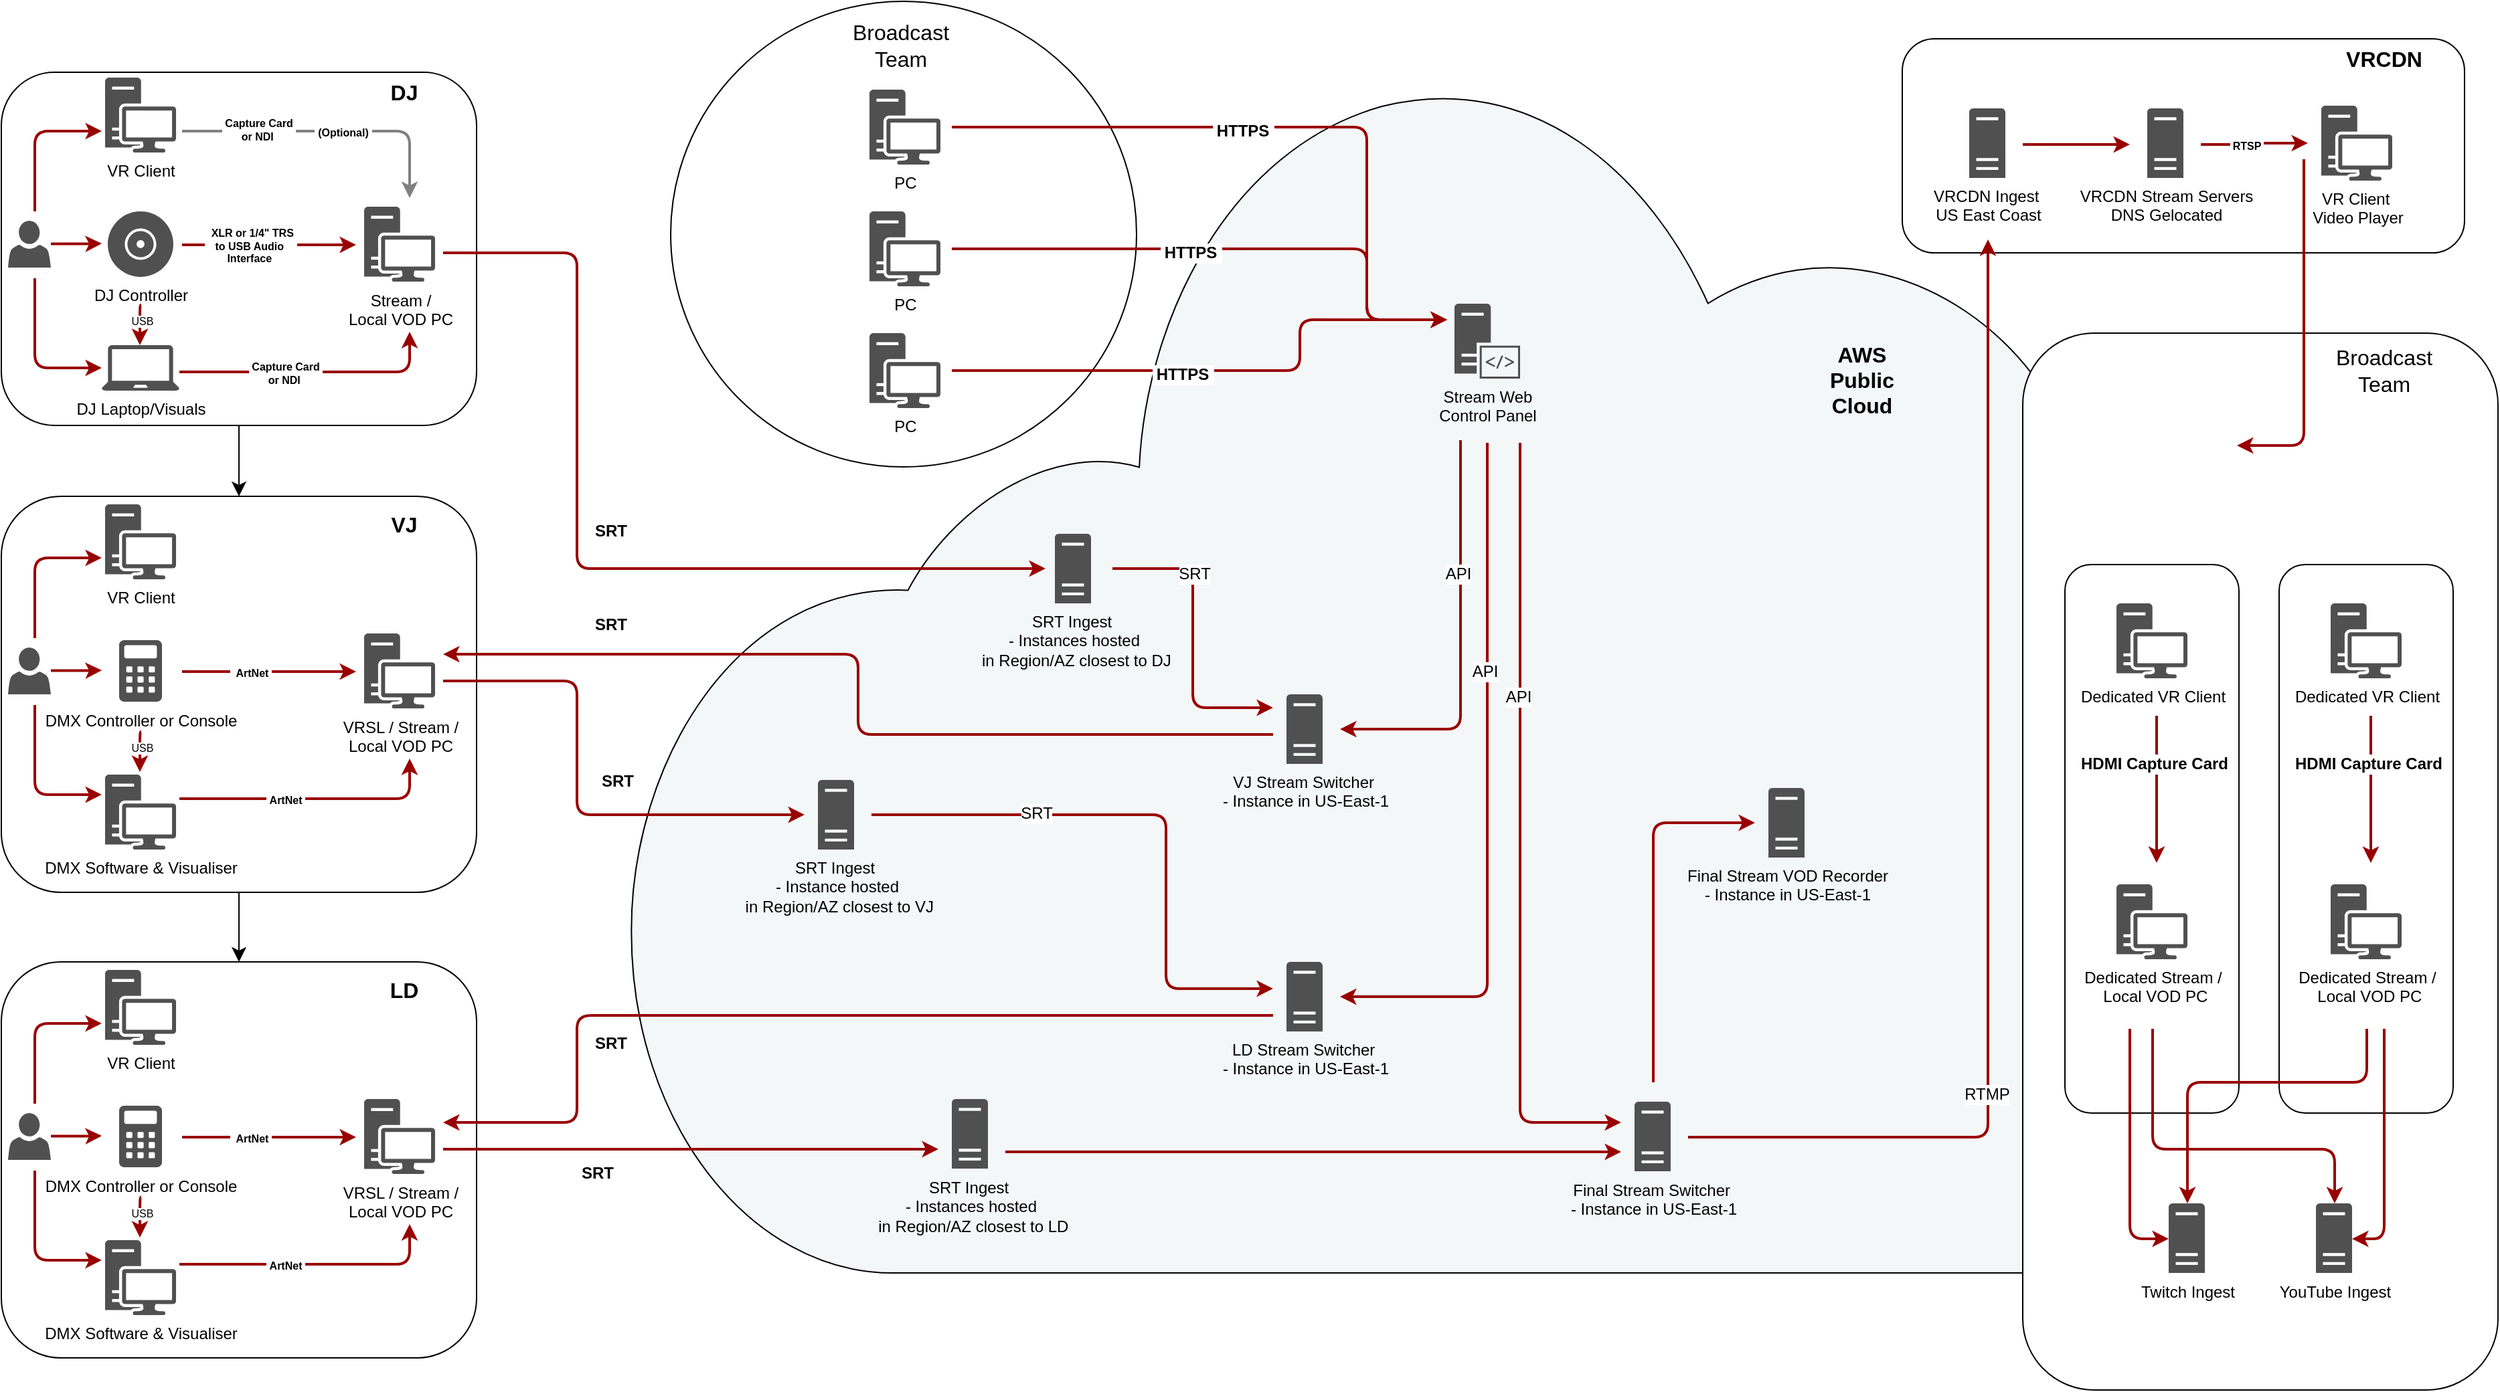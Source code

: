 <mxfile version="24.7.6">
  <diagram name="Page-1" id="c7558073-3199-34d8-9f00-42111426c3f3">
    <mxGraphModel dx="2074" dy="1204" grid="1" gridSize="10" guides="1" tooltips="1" connect="1" arrows="1" fold="1" page="1" pageScale="1" pageWidth="1920" pageHeight="1080" background="none" math="0" shadow="0">
      <root>
        <mxCell id="0" />
        <mxCell id="1" parent="0" />
        <mxCell id="5zzfdvalp0ISnl_wuwMz-211" value="" style="sketch=0;pointerEvents=1;shadow=0;dashed=0;html=1;strokeColor=default;fillColor=#F4F7F7;labelPosition=center;verticalLabelPosition=bottom;outlineConnect=0;verticalAlign=top;align=center;shape=mxgraph.office.clouds.private_cloud;fillStyle=solid;" vertex="1" parent="1">
          <mxGeometry x="510" y="72.5" width="1220" height="900" as="geometry" />
        </mxCell>
        <mxCell id="5zzfdvalp0ISnl_wuwMz-261" value="" style="rounded=1;whiteSpace=wrap;html=1;" vertex="1" parent="1">
          <mxGeometry x="1550" y="270" width="355" height="790" as="geometry" />
        </mxCell>
        <mxCell id="5zzfdvalp0ISnl_wuwMz-281" value="" style="rounded=1;whiteSpace=wrap;html=1;" vertex="1" parent="1">
          <mxGeometry x="1741.5" y="443" width="130" height="410" as="geometry" />
        </mxCell>
        <mxCell id="5zzfdvalp0ISnl_wuwMz-280" value="" style="rounded=1;whiteSpace=wrap;html=1;" vertex="1" parent="1">
          <mxGeometry x="1581.5" y="443" width="130" height="410" as="geometry" />
        </mxCell>
        <mxCell id="5zzfdvalp0ISnl_wuwMz-253" value="" style="rounded=1;whiteSpace=wrap;html=1;" vertex="1" parent="1">
          <mxGeometry x="1460" y="50" width="420" height="160" as="geometry" />
        </mxCell>
        <mxCell id="5zzfdvalp0ISnl_wuwMz-143" value="" style="ellipse;whiteSpace=wrap;html=1;aspect=fixed;" vertex="1" parent="1">
          <mxGeometry x="540" y="22" width="348" height="348" as="geometry" />
        </mxCell>
        <mxCell id="5zzfdvalp0ISnl_wuwMz-251" value="" style="edgeStyle=none;curved=1;rounded=0;orthogonalLoop=1;jettySize=auto;html=1;fontSize=12;startSize=8;endSize=8;" edge="1" parent="1" source="5zzfdvalp0ISnl_wuwMz-177" target="5zzfdvalp0ISnl_wuwMz-195">
          <mxGeometry relative="1" as="geometry" />
        </mxCell>
        <mxCell id="5zzfdvalp0ISnl_wuwMz-177" value="" style="rounded=1;whiteSpace=wrap;html=1;" vertex="1" parent="1">
          <mxGeometry x="40" y="392" width="355" height="296" as="geometry" />
        </mxCell>
        <mxCell id="5zzfdvalp0ISnl_wuwMz-250" value="" style="edgeStyle=none;curved=1;rounded=0;orthogonalLoop=1;jettySize=auto;html=1;fontSize=12;startSize=8;endSize=8;" edge="1" parent="1" source="5zzfdvalp0ISnl_wuwMz-176" target="5zzfdvalp0ISnl_wuwMz-177">
          <mxGeometry relative="1" as="geometry" />
        </mxCell>
        <mxCell id="5zzfdvalp0ISnl_wuwMz-176" value="" style="rounded=1;whiteSpace=wrap;html=1;" vertex="1" parent="1">
          <mxGeometry x="40" y="75" width="355" height="264" as="geometry" />
        </mxCell>
        <mxCell id="65" value="" style="edgeStyle=elbowEdgeStyle;elbow=horizontal;strokeColor=#808080;strokeWidth=2" parent="1" edge="1">
          <mxGeometry width="100" height="100" relative="1" as="geometry">
            <mxPoint x="175" y="119" as="sourcePoint" />
            <mxPoint x="345" y="169" as="targetPoint" />
            <Array as="points">
              <mxPoint x="345" y="119" />
            </Array>
          </mxGeometry>
        </mxCell>
        <mxCell id="5zzfdvalp0ISnl_wuwMz-123" value="&lt;div&gt;&lt;b&gt;&amp;nbsp;Capture Card&amp;nbsp;&lt;/b&gt;&lt;/div&gt;&lt;div&gt;&lt;b&gt;or NDI&amp;nbsp; &lt;/b&gt;&lt;/div&gt;" style="edgeLabel;html=1;align=center;verticalAlign=middle;resizable=0;points=[];fontSize=8;" vertex="1" connectable="0" parent="65">
          <mxGeometry x="-0.487" y="1" relative="1" as="geometry">
            <mxPoint as="offset" />
          </mxGeometry>
        </mxCell>
        <mxCell id="5zzfdvalp0ISnl_wuwMz-138" value="&amp;nbsp;(Optional)&amp;nbsp; " style="edgeLabel;html=1;align=center;verticalAlign=middle;resizable=0;points=[];fontSize=8;fontStyle=1" vertex="1" connectable="0" parent="65">
          <mxGeometry x="0.09" y="-1" relative="1" as="geometry">
            <mxPoint as="offset" />
          </mxGeometry>
        </mxCell>
        <mxCell id="5zzfdvalp0ISnl_wuwMz-101" value="VR Client" style="sketch=0;pointerEvents=1;shadow=0;dashed=0;html=1;strokeColor=none;fillColor=#505050;labelPosition=center;verticalLabelPosition=bottom;verticalAlign=top;outlineConnect=0;align=center;shape=mxgraph.office.devices.workstation;" vertex="1" parent="1">
          <mxGeometry x="117.5" y="79" width="53" height="56" as="geometry" />
        </mxCell>
        <mxCell id="5zzfdvalp0ISnl_wuwMz-102" value="" style="sketch=0;pointerEvents=1;shadow=0;dashed=0;html=1;strokeColor=none;fillColor=#505050;labelPosition=center;verticalLabelPosition=bottom;verticalAlign=top;outlineConnect=0;align=center;shape=mxgraph.office.users.user;" vertex="1" parent="1">
          <mxGeometry x="45" y="186" width="32" height="35" as="geometry" />
        </mxCell>
        <mxCell id="5zzfdvalp0ISnl_wuwMz-110" value="&lt;div&gt;DJ Laptop/Visuals&lt;/div&gt;" style="sketch=0;pointerEvents=1;shadow=0;dashed=0;html=1;strokeColor=none;fillColor=#505050;labelPosition=center;verticalLabelPosition=bottom;verticalAlign=top;outlineConnect=0;align=center;shape=mxgraph.office.devices.laptop;" vertex="1" parent="1">
          <mxGeometry x="115" y="279" width="58" height="34" as="geometry" />
        </mxCell>
        <mxCell id="5zzfdvalp0ISnl_wuwMz-121" value="" style="edgeStyle=elbowEdgeStyle;elbow=horizontal;strokeColor=#990000;strokeWidth=2" edge="1" parent="1">
          <mxGeometry width="100" height="100" relative="1" as="geometry">
            <mxPoint x="173" y="299" as="sourcePoint" />
            <mxPoint x="345" y="269" as="targetPoint" />
            <Array as="points">
              <mxPoint x="345" y="289" />
            </Array>
          </mxGeometry>
        </mxCell>
        <mxCell id="5zzfdvalp0ISnl_wuwMz-122" value="&lt;div&gt;&lt;b&gt;&amp;nbsp;Capture Card&amp;nbsp;&lt;/b&gt;&lt;/div&gt;&lt;div&gt;&lt;b&gt;or NDI&amp;nbsp; &lt;/b&gt;&lt;/div&gt;" style="edgeLabel;html=1;align=center;verticalAlign=middle;resizable=0;points=[];fontSize=8;" vertex="1" connectable="0" parent="5zzfdvalp0ISnl_wuwMz-121">
          <mxGeometry x="-0.218" y="-1" relative="1" as="geometry">
            <mxPoint as="offset" />
          </mxGeometry>
        </mxCell>
        <mxCell id="5zzfdvalp0ISnl_wuwMz-124" value="" style="edgeStyle=elbowEdgeStyle;elbow=horizontal;strokeColor=#990000;strokeWidth=2" edge="1" parent="1">
          <mxGeometry width="100" height="100" relative="1" as="geometry">
            <mxPoint x="175" y="204" as="sourcePoint" />
            <mxPoint x="305" y="204" as="targetPoint" />
            <Array as="points">
              <mxPoint x="255" y="309" />
            </Array>
          </mxGeometry>
        </mxCell>
        <mxCell id="5zzfdvalp0ISnl_wuwMz-125" value="&lt;div&gt;&lt;b&gt;&amp;nbsp; XLR or 1/4&quot; TRS&amp;nbsp;&lt;/b&gt;&lt;/div&gt;&lt;div&gt;&lt;b&gt;to USB Audio&amp;nbsp;&lt;/b&gt;&lt;/div&gt;&lt;div&gt;&lt;b&gt;Interface&amp;nbsp; &lt;br&gt;&lt;/b&gt;&lt;/div&gt;" style="edgeLabel;html=1;align=center;verticalAlign=middle;resizable=0;points=[];fontSize=8;" vertex="1" connectable="0" parent="5zzfdvalp0ISnl_wuwMz-124">
          <mxGeometry x="-0.218" y="-1" relative="1" as="geometry">
            <mxPoint as="offset" />
          </mxGeometry>
        </mxCell>
        <mxCell id="5zzfdvalp0ISnl_wuwMz-126" value="" style="edgeStyle=elbowEdgeStyle;elbow=horizontal;strokeColor=#990000;strokeWidth=2" edge="1" parent="1">
          <mxGeometry width="100" height="100" relative="1" as="geometry">
            <mxPoint x="65" y="179" as="sourcePoint" />
            <mxPoint x="115" y="119" as="targetPoint" />
            <Array as="points">
              <mxPoint x="65" y="119" />
            </Array>
          </mxGeometry>
        </mxCell>
        <mxCell id="5zzfdvalp0ISnl_wuwMz-128" value="" style="edgeStyle=elbowEdgeStyle;elbow=horizontal;strokeColor=#990000;strokeWidth=2" edge="1" parent="1" target="5zzfdvalp0ISnl_wuwMz-110">
          <mxGeometry width="100" height="100" relative="1" as="geometry">
            <mxPoint x="65" y="229" as="sourcePoint" />
            <mxPoint x="130" y="291.5" as="targetPoint" />
            <Array as="points">
              <mxPoint x="65" y="296" />
            </Array>
          </mxGeometry>
        </mxCell>
        <mxCell id="5zzfdvalp0ISnl_wuwMz-129" value="" style="edgeStyle=elbowEdgeStyle;elbow=horizontal;strokeColor=#990000;strokeWidth=2" edge="1" parent="1">
          <mxGeometry width="100" height="100" relative="1" as="geometry">
            <mxPoint x="77" y="203.26" as="sourcePoint" />
            <mxPoint x="115" y="203" as="targetPoint" />
            <Array as="points">
              <mxPoint x="105" y="203.26" />
            </Array>
          </mxGeometry>
        </mxCell>
        <mxCell id="5zzfdvalp0ISnl_wuwMz-97" value="Stream / &lt;br&gt;Local VOD PC" style="sketch=0;pointerEvents=1;shadow=0;dashed=0;html=1;strokeColor=none;fillColor=#505050;labelPosition=center;verticalLabelPosition=bottom;verticalAlign=top;outlineConnect=0;align=center;shape=mxgraph.office.devices.workstation;" vertex="1" parent="1">
          <mxGeometry x="311" y="175.5" width="53" height="56" as="geometry" />
        </mxCell>
        <mxCell id="5zzfdvalp0ISnl_wuwMz-96" value="&lt;div&gt;DJ Controller&lt;/div&gt;" style="sketch=0;pointerEvents=1;shadow=0;dashed=0;html=1;strokeColor=none;fillColor=#505050;labelPosition=center;verticalLabelPosition=bottom;verticalAlign=top;outlineConnect=0;align=center;shape=mxgraph.office.devices.cd_dvd;" vertex="1" parent="1">
          <mxGeometry x="119.5" y="179" width="49" height="49" as="geometry" />
        </mxCell>
        <mxCell id="5zzfdvalp0ISnl_wuwMz-130" value="" style="edgeStyle=elbowEdgeStyle;elbow=horizontal;strokeColor=#990000;strokeWidth=2" edge="1" parent="1">
          <mxGeometry width="100" height="100" relative="1" as="geometry">
            <mxPoint x="370" y="210" as="sourcePoint" />
            <mxPoint x="820" y="446" as="targetPoint" />
            <Array as="points">
              <mxPoint x="470" y="310" />
            </Array>
          </mxGeometry>
        </mxCell>
        <mxCell id="5zzfdvalp0ISnl_wuwMz-137" value="&amp;nbsp;SRT&amp;nbsp; " style="edgeLabel;html=1;align=center;verticalAlign=middle;resizable=0;points=[];fontSize=12;fontStyle=1" vertex="1" connectable="0" parent="5zzfdvalp0ISnl_wuwMz-130">
          <mxGeometry x="-0.078" y="1" relative="1" as="geometry">
            <mxPoint x="29" y="179" as="offset" />
          </mxGeometry>
        </mxCell>
        <mxCell id="5zzfdvalp0ISnl_wuwMz-135" value="" style="edgeStyle=elbowEdgeStyle;elbow=horizontal;strokeColor=#990000;strokeWidth=2" edge="1" parent="1" target="5zzfdvalp0ISnl_wuwMz-110">
          <mxGeometry width="100" height="100" relative="1" as="geometry">
            <mxPoint x="144.5" y="249" as="sourcePoint" />
            <mxPoint x="144" y="269" as="targetPoint" />
            <Array as="points">
              <mxPoint x="143.5" y="249" />
            </Array>
          </mxGeometry>
        </mxCell>
        <mxCell id="5zzfdvalp0ISnl_wuwMz-136" value="USB" style="edgeLabel;html=1;align=center;verticalAlign=middle;resizable=0;points=[];fontSize=8;" vertex="1" connectable="0" parent="5zzfdvalp0ISnl_wuwMz-135">
          <mxGeometry x="-0.146" y="1" relative="1" as="geometry">
            <mxPoint as="offset" />
          </mxGeometry>
        </mxCell>
        <mxCell id="5zzfdvalp0ISnl_wuwMz-99" value="&lt;div&gt;Stream Web&lt;/div&gt;&lt;div&gt;Control Panel&lt;br&gt;&lt;/div&gt;" style="sketch=0;pointerEvents=1;shadow=0;dashed=0;html=1;strokeColor=none;fillColor=#505050;labelPosition=center;verticalLabelPosition=bottom;verticalAlign=top;outlineConnect=0;align=center;shape=mxgraph.office.servers.server_side_code;" vertex="1" parent="1">
          <mxGeometry x="1125.5" y="248" width="49" height="56" as="geometry" />
        </mxCell>
        <mxCell id="5zzfdvalp0ISnl_wuwMz-100" value="&lt;div&gt;SRT Ingest&amp;nbsp;&lt;/div&gt;&lt;div&gt;- Instances hosted&lt;/div&gt;&lt;div&gt;&amp;nbsp;in Region/AZ closest to DJ&lt;/div&gt;" style="sketch=0;pointerEvents=1;shadow=0;dashed=0;html=1;strokeColor=none;fillColor=#505050;labelPosition=center;verticalLabelPosition=bottom;verticalAlign=top;outlineConnect=0;align=center;shape=mxgraph.office.servers.server_generic;" vertex="1" parent="1">
          <mxGeometry x="827" y="420" width="27" height="52" as="geometry" />
        </mxCell>
        <mxCell id="5zzfdvalp0ISnl_wuwMz-146" value="&lt;div&gt;VJ Stream Switcher&amp;nbsp;&lt;/div&gt;&lt;div&gt;- Instance in US-East-1&lt;/div&gt;" style="sketch=0;pointerEvents=1;shadow=0;dashed=0;html=1;strokeColor=none;fillColor=#505050;labelPosition=center;verticalLabelPosition=bottom;verticalAlign=top;outlineConnect=0;align=center;shape=mxgraph.office.servers.server_generic;" vertex="1" parent="1">
          <mxGeometry x="1000" y="540" width="27" height="52" as="geometry" />
        </mxCell>
        <mxCell id="5zzfdvalp0ISnl_wuwMz-147" value="" style="edgeStyle=elbowEdgeStyle;elbow=horizontal;strokeColor=#990000;strokeWidth=2" edge="1" parent="1">
          <mxGeometry width="100" height="100" relative="1" as="geometry">
            <mxPoint x="870" y="446" as="sourcePoint" />
            <mxPoint x="990" y="550" as="targetPoint" />
            <Array as="points">
              <mxPoint x="930" y="560" />
            </Array>
          </mxGeometry>
        </mxCell>
        <mxCell id="5zzfdvalp0ISnl_wuwMz-194" value="SRT" style="edgeLabel;html=1;align=center;verticalAlign=middle;resizable=0;points=[];fontSize=12;" vertex="1" connectable="0" parent="5zzfdvalp0ISnl_wuwMz-147">
          <mxGeometry x="-0.428" y="1" relative="1" as="geometry">
            <mxPoint as="offset" />
          </mxGeometry>
        </mxCell>
        <mxCell id="5zzfdvalp0ISnl_wuwMz-149" value="" style="edgeStyle=elbowEdgeStyle;elbow=horizontal;strokeColor=#990000;strokeWidth=2" edge="1" parent="1">
          <mxGeometry width="100" height="100" relative="1" as="geometry">
            <mxPoint x="1130" y="350" as="sourcePoint" />
            <mxPoint x="1040" y="566" as="targetPoint" />
            <Array as="points">
              <mxPoint x="1130" y="420" />
            </Array>
          </mxGeometry>
        </mxCell>
        <mxCell id="5zzfdvalp0ISnl_wuwMz-152" value="API" style="edgeLabel;html=1;align=center;verticalAlign=middle;resizable=0;points=[];fontSize=12;" vertex="1" connectable="0" parent="5zzfdvalp0ISnl_wuwMz-149">
          <mxGeometry x="-0.35" y="-2" relative="1" as="geometry">
            <mxPoint as="offset" />
          </mxGeometry>
        </mxCell>
        <mxCell id="5zzfdvalp0ISnl_wuwMz-157" value="VR Client" style="sketch=0;pointerEvents=1;shadow=0;dashed=0;html=1;strokeColor=none;fillColor=#505050;labelPosition=center;verticalLabelPosition=bottom;verticalAlign=top;outlineConnect=0;align=center;shape=mxgraph.office.devices.workstation;" vertex="1" parent="1">
          <mxGeometry x="117.5" y="398" width="53" height="56" as="geometry" />
        </mxCell>
        <mxCell id="5zzfdvalp0ISnl_wuwMz-158" value="" style="sketch=0;pointerEvents=1;shadow=0;dashed=0;html=1;strokeColor=none;fillColor=#505050;labelPosition=center;verticalLabelPosition=bottom;verticalAlign=top;outlineConnect=0;align=center;shape=mxgraph.office.users.user;" vertex="1" parent="1">
          <mxGeometry x="45" y="505" width="32" height="35" as="geometry" />
        </mxCell>
        <mxCell id="5zzfdvalp0ISnl_wuwMz-160" value="" style="edgeStyle=elbowEdgeStyle;elbow=horizontal;strokeColor=#990000;strokeWidth=2" edge="1" parent="1">
          <mxGeometry width="100" height="100" relative="1" as="geometry">
            <mxPoint x="173" y="618" as="sourcePoint" />
            <mxPoint x="345" y="588" as="targetPoint" />
            <Array as="points">
              <mxPoint x="345" y="608" />
            </Array>
          </mxGeometry>
        </mxCell>
        <mxCell id="5zzfdvalp0ISnl_wuwMz-161" value="&lt;div&gt;&lt;b&gt;&amp;nbsp;ArtNet&amp;nbsp; &lt;/b&gt;&lt;/div&gt;" style="edgeLabel;html=1;align=center;verticalAlign=middle;resizable=0;points=[];fontSize=8;" vertex="1" connectable="0" parent="5zzfdvalp0ISnl_wuwMz-160">
          <mxGeometry x="-0.218" y="-1" relative="1" as="geometry">
            <mxPoint as="offset" />
          </mxGeometry>
        </mxCell>
        <mxCell id="5zzfdvalp0ISnl_wuwMz-162" value="" style="edgeStyle=elbowEdgeStyle;elbow=horizontal;strokeColor=#990000;strokeWidth=2" edge="1" parent="1">
          <mxGeometry width="100" height="100" relative="1" as="geometry">
            <mxPoint x="175" y="523" as="sourcePoint" />
            <mxPoint x="305" y="523" as="targetPoint" />
            <Array as="points">
              <mxPoint x="255" y="628" />
            </Array>
          </mxGeometry>
        </mxCell>
        <mxCell id="5zzfdvalp0ISnl_wuwMz-163" value="&lt;div&gt;&lt;b&gt;&amp;nbsp; ArtNet&amp;nbsp; &lt;br&gt;&lt;/b&gt;&lt;/div&gt;" style="edgeLabel;html=1;align=center;verticalAlign=middle;resizable=0;points=[];fontSize=8;" vertex="1" connectable="0" parent="5zzfdvalp0ISnl_wuwMz-162">
          <mxGeometry x="-0.218" y="-1" relative="1" as="geometry">
            <mxPoint as="offset" />
          </mxGeometry>
        </mxCell>
        <mxCell id="5zzfdvalp0ISnl_wuwMz-164" value="" style="edgeStyle=elbowEdgeStyle;elbow=horizontal;strokeColor=#990000;strokeWidth=2" edge="1" parent="1">
          <mxGeometry width="100" height="100" relative="1" as="geometry">
            <mxPoint x="65" y="498" as="sourcePoint" />
            <mxPoint x="115" y="438" as="targetPoint" />
            <Array as="points">
              <mxPoint x="65" y="438" />
            </Array>
          </mxGeometry>
        </mxCell>
        <mxCell id="5zzfdvalp0ISnl_wuwMz-165" value="" style="edgeStyle=elbowEdgeStyle;elbow=horizontal;strokeColor=#990000;strokeWidth=2" edge="1" parent="1">
          <mxGeometry width="100" height="100" relative="1" as="geometry">
            <mxPoint x="65" y="548" as="sourcePoint" />
            <mxPoint x="115" y="615" as="targetPoint" />
            <Array as="points">
              <mxPoint x="65" y="615" />
            </Array>
          </mxGeometry>
        </mxCell>
        <mxCell id="5zzfdvalp0ISnl_wuwMz-166" value="" style="edgeStyle=elbowEdgeStyle;elbow=horizontal;strokeColor=#990000;strokeWidth=2" edge="1" parent="1">
          <mxGeometry width="100" height="100" relative="1" as="geometry">
            <mxPoint x="77" y="522.26" as="sourcePoint" />
            <mxPoint x="115" y="522" as="targetPoint" />
            <Array as="points">
              <mxPoint x="105" y="522.26" />
            </Array>
          </mxGeometry>
        </mxCell>
        <mxCell id="5zzfdvalp0ISnl_wuwMz-167" value="VRSL / Stream / &lt;br&gt;Local VOD PC" style="sketch=0;pointerEvents=1;shadow=0;dashed=0;html=1;strokeColor=none;fillColor=#505050;labelPosition=center;verticalLabelPosition=bottom;verticalAlign=top;outlineConnect=0;align=center;shape=mxgraph.office.devices.workstation;" vertex="1" parent="1">
          <mxGeometry x="311" y="494.5" width="53" height="56" as="geometry" />
        </mxCell>
        <mxCell id="5zzfdvalp0ISnl_wuwMz-170" value="" style="edgeStyle=elbowEdgeStyle;elbow=horizontal;strokeColor=#990000;strokeWidth=2" edge="1" parent="1">
          <mxGeometry width="100" height="100" relative="1" as="geometry">
            <mxPoint x="144.5" y="568" as="sourcePoint" />
            <mxPoint x="143.5" y="598" as="targetPoint" />
            <Array as="points">
              <mxPoint x="143.5" y="568" />
            </Array>
          </mxGeometry>
        </mxCell>
        <mxCell id="5zzfdvalp0ISnl_wuwMz-171" value="USB" style="edgeLabel;html=1;align=center;verticalAlign=middle;resizable=0;points=[];fontSize=8;" vertex="1" connectable="0" parent="5zzfdvalp0ISnl_wuwMz-170">
          <mxGeometry x="-0.146" y="1" relative="1" as="geometry">
            <mxPoint as="offset" />
          </mxGeometry>
        </mxCell>
        <mxCell id="5zzfdvalp0ISnl_wuwMz-172" value="DMX Controller or Console" style="sketch=0;pointerEvents=1;shadow=0;dashed=0;html=1;strokeColor=none;fillColor=#505050;labelPosition=center;verticalLabelPosition=bottom;verticalAlign=top;outlineConnect=0;align=center;shape=mxgraph.office.concepts.calculator;" vertex="1" parent="1">
          <mxGeometry x="128" y="499.5" width="32" height="46" as="geometry" />
        </mxCell>
        <mxCell id="5zzfdvalp0ISnl_wuwMz-173" value="DMX Software &amp;amp; Visualiser" style="sketch=0;pointerEvents=1;shadow=0;dashed=0;html=1;strokeColor=none;fillColor=#505050;labelPosition=center;verticalLabelPosition=bottom;verticalAlign=top;outlineConnect=0;align=center;shape=mxgraph.office.devices.workstation;" vertex="1" parent="1">
          <mxGeometry x="117.5" y="600" width="53" height="56" as="geometry" />
        </mxCell>
        <mxCell id="5zzfdvalp0ISnl_wuwMz-178" value="DJ" style="text;strokeColor=none;fillColor=none;html=1;align=center;verticalAlign=middle;whiteSpace=wrap;rounded=0;fontSize=16;fontStyle=1" vertex="1" parent="1">
          <mxGeometry x="311" y="75" width="60" height="30" as="geometry" />
        </mxCell>
        <mxCell id="5zzfdvalp0ISnl_wuwMz-179" value="VJ" style="text;strokeColor=none;fillColor=none;html=1;align=center;verticalAlign=middle;whiteSpace=wrap;rounded=0;fontSize=16;fontStyle=1" vertex="1" parent="1">
          <mxGeometry x="311" y="398" width="60" height="30" as="geometry" />
        </mxCell>
        <mxCell id="5zzfdvalp0ISnl_wuwMz-181" value="" style="edgeStyle=elbowEdgeStyle;elbow=horizontal;strokeColor=#990000;strokeWidth=2" edge="1" parent="1">
          <mxGeometry width="100" height="100" relative="1" as="geometry">
            <mxPoint x="990" y="570" as="sourcePoint" />
            <mxPoint x="370" y="510" as="targetPoint" />
            <Array as="points" />
          </mxGeometry>
        </mxCell>
        <mxCell id="5zzfdvalp0ISnl_wuwMz-184" value="" style="edgeStyle=elbowEdgeStyle;elbow=horizontal;strokeColor=#990000;strokeWidth=2" edge="1" parent="1">
          <mxGeometry width="100" height="100" relative="1" as="geometry">
            <mxPoint x="370" y="530" as="sourcePoint" />
            <mxPoint x="640" y="630" as="targetPoint" />
            <Array as="points">
              <mxPoint x="470" y="570" />
            </Array>
          </mxGeometry>
        </mxCell>
        <mxCell id="5zzfdvalp0ISnl_wuwMz-186" value="&lt;div&gt;VRCDN Ingest&amp;nbsp;&lt;/div&gt;&lt;div&gt;US East Coast&lt;/div&gt;" style="sketch=0;pointerEvents=1;shadow=0;dashed=0;html=1;strokeColor=none;fillColor=#505050;labelPosition=center;verticalLabelPosition=bottom;verticalAlign=top;outlineConnect=0;align=center;shape=mxgraph.office.servers.server_generic;" vertex="1" parent="1">
          <mxGeometry x="1510" y="102" width="27" height="52" as="geometry" />
        </mxCell>
        <mxCell id="5zzfdvalp0ISnl_wuwMz-188" value="&lt;div&gt;VRCDN Stream Servers&lt;/div&gt;&lt;div&gt;DNS Gelocated&lt;br&gt;&lt;/div&gt;" style="sketch=0;pointerEvents=1;shadow=0;dashed=0;html=1;strokeColor=none;fillColor=#505050;labelPosition=center;verticalLabelPosition=bottom;verticalAlign=top;outlineConnect=0;align=center;shape=mxgraph.office.servers.server_generic;" vertex="1" parent="1">
          <mxGeometry x="1643" y="102" width="27" height="52" as="geometry" />
        </mxCell>
        <mxCell id="5zzfdvalp0ISnl_wuwMz-189" value="&lt;div&gt;VR Client&amp;nbsp;&lt;/div&gt;&lt;div&gt;Video Player&lt;/div&gt;" style="sketch=0;pointerEvents=1;shadow=0;dashed=0;html=1;strokeColor=none;fillColor=#505050;labelPosition=center;verticalLabelPosition=bottom;verticalAlign=top;outlineConnect=0;align=center;shape=mxgraph.office.devices.workstation;" vertex="1" parent="1">
          <mxGeometry x="1773" y="100" width="53" height="56" as="geometry" />
        </mxCell>
        <mxCell id="5zzfdvalp0ISnl_wuwMz-190" value="" style="edgeStyle=elbowEdgeStyle;elbow=horizontal;strokeColor=#990000;strokeWidth=2" edge="1" parent="1">
          <mxGeometry width="100" height="100" relative="1" as="geometry">
            <mxPoint x="1550" y="129" as="sourcePoint" />
            <mxPoint x="1630" y="129" as="targetPoint" />
            <Array as="points">
              <mxPoint x="1593" y="129" />
            </Array>
          </mxGeometry>
        </mxCell>
        <mxCell id="5zzfdvalp0ISnl_wuwMz-191" value="" style="edgeStyle=elbowEdgeStyle;elbow=horizontal;strokeColor=#990000;strokeWidth=2" edge="1" parent="1">
          <mxGeometry width="100" height="100" relative="1" as="geometry">
            <mxPoint x="1683" y="129" as="sourcePoint" />
            <mxPoint x="1763" y="128" as="targetPoint" />
            <Array as="points">
              <mxPoint x="1723" y="129" />
            </Array>
          </mxGeometry>
        </mxCell>
        <mxCell id="5zzfdvalp0ISnl_wuwMz-192" value="&lt;b&gt;&amp;nbsp;RTSP&amp;nbsp; &lt;br&gt;&lt;/b&gt;" style="edgeLabel;html=1;align=center;verticalAlign=middle;resizable=0;points=[];fontSize=8;" vertex="1" connectable="0" parent="5zzfdvalp0ISnl_wuwMz-191">
          <mxGeometry x="-0.179" y="-1" relative="1" as="geometry">
            <mxPoint as="offset" />
          </mxGeometry>
        </mxCell>
        <mxCell id="5zzfdvalp0ISnl_wuwMz-195" value="" style="rounded=1;whiteSpace=wrap;html=1;" vertex="1" parent="1">
          <mxGeometry x="40" y="740" width="355" height="296" as="geometry" />
        </mxCell>
        <mxCell id="5zzfdvalp0ISnl_wuwMz-196" value="VR Client" style="sketch=0;pointerEvents=1;shadow=0;dashed=0;html=1;strokeColor=none;fillColor=#505050;labelPosition=center;verticalLabelPosition=bottom;verticalAlign=top;outlineConnect=0;align=center;shape=mxgraph.office.devices.workstation;" vertex="1" parent="1">
          <mxGeometry x="117.5" y="746" width="53" height="56" as="geometry" />
        </mxCell>
        <mxCell id="5zzfdvalp0ISnl_wuwMz-197" value="" style="sketch=0;pointerEvents=1;shadow=0;dashed=0;html=1;strokeColor=none;fillColor=#505050;labelPosition=center;verticalLabelPosition=bottom;verticalAlign=top;outlineConnect=0;align=center;shape=mxgraph.office.users.user;" vertex="1" parent="1">
          <mxGeometry x="45" y="853" width="32" height="35" as="geometry" />
        </mxCell>
        <mxCell id="5zzfdvalp0ISnl_wuwMz-198" value="" style="edgeStyle=elbowEdgeStyle;elbow=horizontal;strokeColor=#990000;strokeWidth=2" edge="1" parent="1">
          <mxGeometry width="100" height="100" relative="1" as="geometry">
            <mxPoint x="173" y="966" as="sourcePoint" />
            <mxPoint x="345" y="936" as="targetPoint" />
            <Array as="points">
              <mxPoint x="345" y="956" />
            </Array>
          </mxGeometry>
        </mxCell>
        <mxCell id="5zzfdvalp0ISnl_wuwMz-199" value="&lt;div&gt;&lt;b&gt;&amp;nbsp;ArtNet&amp;nbsp; &lt;/b&gt;&lt;/div&gt;" style="edgeLabel;html=1;align=center;verticalAlign=middle;resizable=0;points=[];fontSize=8;" vertex="1" connectable="0" parent="5zzfdvalp0ISnl_wuwMz-198">
          <mxGeometry x="-0.218" y="-1" relative="1" as="geometry">
            <mxPoint as="offset" />
          </mxGeometry>
        </mxCell>
        <mxCell id="5zzfdvalp0ISnl_wuwMz-200" value="" style="edgeStyle=elbowEdgeStyle;elbow=horizontal;strokeColor=#990000;strokeWidth=2" edge="1" parent="1">
          <mxGeometry width="100" height="100" relative="1" as="geometry">
            <mxPoint x="175" y="871" as="sourcePoint" />
            <mxPoint x="305" y="871" as="targetPoint" />
            <Array as="points">
              <mxPoint x="255" y="976" />
            </Array>
          </mxGeometry>
        </mxCell>
        <mxCell id="5zzfdvalp0ISnl_wuwMz-201" value="&lt;div&gt;&lt;b&gt;&amp;nbsp; ArtNet&amp;nbsp; &lt;br&gt;&lt;/b&gt;&lt;/div&gt;" style="edgeLabel;html=1;align=center;verticalAlign=middle;resizable=0;points=[];fontSize=8;" vertex="1" connectable="0" parent="5zzfdvalp0ISnl_wuwMz-200">
          <mxGeometry x="-0.218" y="-1" relative="1" as="geometry">
            <mxPoint as="offset" />
          </mxGeometry>
        </mxCell>
        <mxCell id="5zzfdvalp0ISnl_wuwMz-202" value="" style="edgeStyle=elbowEdgeStyle;elbow=horizontal;strokeColor=#990000;strokeWidth=2" edge="1" parent="1">
          <mxGeometry width="100" height="100" relative="1" as="geometry">
            <mxPoint x="65" y="846" as="sourcePoint" />
            <mxPoint x="115" y="786" as="targetPoint" />
            <Array as="points">
              <mxPoint x="65" y="786" />
            </Array>
          </mxGeometry>
        </mxCell>
        <mxCell id="5zzfdvalp0ISnl_wuwMz-203" value="" style="edgeStyle=elbowEdgeStyle;elbow=horizontal;strokeColor=#990000;strokeWidth=2" edge="1" parent="1">
          <mxGeometry width="100" height="100" relative="1" as="geometry">
            <mxPoint x="65" y="896" as="sourcePoint" />
            <mxPoint x="115" y="963" as="targetPoint" />
            <Array as="points">
              <mxPoint x="65" y="963" />
            </Array>
          </mxGeometry>
        </mxCell>
        <mxCell id="5zzfdvalp0ISnl_wuwMz-204" value="" style="edgeStyle=elbowEdgeStyle;elbow=horizontal;strokeColor=#990000;strokeWidth=2" edge="1" parent="1">
          <mxGeometry width="100" height="100" relative="1" as="geometry">
            <mxPoint x="77" y="870.26" as="sourcePoint" />
            <mxPoint x="115" y="870" as="targetPoint" />
            <Array as="points">
              <mxPoint x="105" y="870.26" />
            </Array>
          </mxGeometry>
        </mxCell>
        <mxCell id="5zzfdvalp0ISnl_wuwMz-205" value="VRSL / Stream / &lt;br&gt;Local VOD PC" style="sketch=0;pointerEvents=1;shadow=0;dashed=0;html=1;strokeColor=none;fillColor=#505050;labelPosition=center;verticalLabelPosition=bottom;verticalAlign=top;outlineConnect=0;align=center;shape=mxgraph.office.devices.workstation;" vertex="1" parent="1">
          <mxGeometry x="311" y="842.5" width="53" height="56" as="geometry" />
        </mxCell>
        <mxCell id="5zzfdvalp0ISnl_wuwMz-206" value="" style="edgeStyle=elbowEdgeStyle;elbow=horizontal;strokeColor=#990000;strokeWidth=2" edge="1" parent="1">
          <mxGeometry width="100" height="100" relative="1" as="geometry">
            <mxPoint x="144.5" y="916" as="sourcePoint" />
            <mxPoint x="143.5" y="946" as="targetPoint" />
            <Array as="points">
              <mxPoint x="143.5" y="916" />
            </Array>
          </mxGeometry>
        </mxCell>
        <mxCell id="5zzfdvalp0ISnl_wuwMz-207" value="USB" style="edgeLabel;html=1;align=center;verticalAlign=middle;resizable=0;points=[];fontSize=8;" vertex="1" connectable="0" parent="5zzfdvalp0ISnl_wuwMz-206">
          <mxGeometry x="-0.146" y="1" relative="1" as="geometry">
            <mxPoint as="offset" />
          </mxGeometry>
        </mxCell>
        <mxCell id="5zzfdvalp0ISnl_wuwMz-208" value="DMX Controller or Console" style="sketch=0;pointerEvents=1;shadow=0;dashed=0;html=1;strokeColor=none;fillColor=#505050;labelPosition=center;verticalLabelPosition=bottom;verticalAlign=top;outlineConnect=0;align=center;shape=mxgraph.office.concepts.calculator;" vertex="1" parent="1">
          <mxGeometry x="128" y="847.5" width="32" height="46" as="geometry" />
        </mxCell>
        <mxCell id="5zzfdvalp0ISnl_wuwMz-209" value="DMX Software &amp;amp; Visualiser" style="sketch=0;pointerEvents=1;shadow=0;dashed=0;html=1;strokeColor=none;fillColor=#505050;labelPosition=center;verticalLabelPosition=bottom;verticalAlign=top;outlineConnect=0;align=center;shape=mxgraph.office.devices.workstation;" vertex="1" parent="1">
          <mxGeometry x="117.5" y="948" width="53" height="56" as="geometry" />
        </mxCell>
        <mxCell id="5zzfdvalp0ISnl_wuwMz-210" value="LD" style="text;strokeColor=none;fillColor=none;html=1;align=center;verticalAlign=middle;whiteSpace=wrap;rounded=0;fontSize=16;fontStyle=1" vertex="1" parent="1">
          <mxGeometry x="311" y="746" width="60" height="30" as="geometry" />
        </mxCell>
        <mxCell id="5zzfdvalp0ISnl_wuwMz-212" value="&lt;div&gt;SRT Ingest&amp;nbsp;&lt;/div&gt;&lt;div&gt;- Instance hosted&lt;/div&gt;&lt;div&gt;&amp;nbsp;in Region/AZ closest to VJ&lt;/div&gt;" style="sketch=0;pointerEvents=1;shadow=0;dashed=0;html=1;strokeColor=none;fillColor=#505050;labelPosition=center;verticalLabelPosition=bottom;verticalAlign=top;outlineConnect=0;align=center;shape=mxgraph.office.servers.server_generic;" vertex="1" parent="1">
          <mxGeometry x="650" y="604" width="27" height="52" as="geometry" />
        </mxCell>
        <mxCell id="5zzfdvalp0ISnl_wuwMz-213" value="&lt;div&gt;SRT Ingest&amp;nbsp;&lt;/div&gt;&lt;div&gt;- Instances hosted&lt;/div&gt;&lt;div&gt;&amp;nbsp;in Region/AZ closest to LD&lt;/div&gt;" style="sketch=0;pointerEvents=1;shadow=0;dashed=0;html=1;strokeColor=none;fillColor=#505050;labelPosition=center;verticalLabelPosition=bottom;verticalAlign=top;outlineConnect=0;align=center;shape=mxgraph.office.servers.server_generic;" vertex="1" parent="1">
          <mxGeometry x="750" y="842.5" width="27" height="52" as="geometry" />
        </mxCell>
        <mxCell id="5zzfdvalp0ISnl_wuwMz-216" value="&amp;nbsp;SRT&amp;nbsp; " style="edgeLabel;html=1;align=center;verticalAlign=middle;resizable=0;points=[];fontSize=12;fontStyle=1" vertex="1" connectable="0" parent="1">
          <mxGeometry x="560" y="530" as="geometry">
            <mxPoint x="-65" y="-42" as="offset" />
          </mxGeometry>
        </mxCell>
        <mxCell id="5zzfdvalp0ISnl_wuwMz-217" value="&amp;nbsp;SRT&amp;nbsp; " style="edgeLabel;html=1;align=center;verticalAlign=middle;resizable=0;points=[];fontSize=12;fontStyle=1" vertex="1" connectable="0" parent="1">
          <mxGeometry x="560" y="460" as="geometry">
            <mxPoint x="-65" y="-42" as="offset" />
          </mxGeometry>
        </mxCell>
        <mxCell id="5zzfdvalp0ISnl_wuwMz-220" value="" style="edgeStyle=elbowEdgeStyle;elbow=horizontal;strokeColor=#990000;strokeWidth=2" edge="1" parent="1">
          <mxGeometry width="100" height="100" relative="1" as="geometry">
            <mxPoint x="990" y="780" as="sourcePoint" />
            <mxPoint x="370" y="860" as="targetPoint" />
            <Array as="points">
              <mxPoint x="470" y="820" />
            </Array>
          </mxGeometry>
        </mxCell>
        <mxCell id="5zzfdvalp0ISnl_wuwMz-221" value="" style="edgeStyle=elbowEdgeStyle;elbow=horizontal;strokeColor=#990000;strokeWidth=2" edge="1" parent="1">
          <mxGeometry width="100" height="100" relative="1" as="geometry">
            <mxPoint x="370" y="880" as="sourcePoint" />
            <mxPoint x="740" y="880" as="targetPoint" />
            <Array as="points">
              <mxPoint x="510" y="880" />
            </Array>
          </mxGeometry>
        </mxCell>
        <mxCell id="5zzfdvalp0ISnl_wuwMz-222" value="&amp;nbsp;SRT&amp;nbsp; " style="edgeLabel;html=1;align=center;verticalAlign=middle;resizable=0;points=[];fontSize=12;fontStyle=1" vertex="1" connectable="0" parent="1">
          <mxGeometry x="550" y="940" as="geometry">
            <mxPoint x="-65" y="-42" as="offset" />
          </mxGeometry>
        </mxCell>
        <mxCell id="5zzfdvalp0ISnl_wuwMz-223" value="&amp;nbsp;SRT&amp;nbsp; " style="edgeLabel;html=1;align=center;verticalAlign=middle;resizable=0;points=[];fontSize=12;fontStyle=1" vertex="1" connectable="0" parent="1">
          <mxGeometry x="560" y="842.5" as="geometry">
            <mxPoint x="-65" y="-42" as="offset" />
          </mxGeometry>
        </mxCell>
        <mxCell id="5zzfdvalp0ISnl_wuwMz-224" value="" style="edgeStyle=elbowEdgeStyle;elbow=horizontal;strokeColor=#990000;strokeWidth=2" edge="1" parent="1">
          <mxGeometry width="100" height="100" relative="1" as="geometry">
            <mxPoint x="690" y="630" as="sourcePoint" />
            <mxPoint x="990" y="760" as="targetPoint" />
            <Array as="points">
              <mxPoint x="910" y="630" />
            </Array>
          </mxGeometry>
        </mxCell>
        <mxCell id="5zzfdvalp0ISnl_wuwMz-225" value="SRT" style="edgeLabel;html=1;align=center;verticalAlign=middle;resizable=0;points=[];fontSize=12;" vertex="1" connectable="0" parent="5zzfdvalp0ISnl_wuwMz-224">
          <mxGeometry x="-0.428" y="1" relative="1" as="geometry">
            <mxPoint as="offset" />
          </mxGeometry>
        </mxCell>
        <mxCell id="5zzfdvalp0ISnl_wuwMz-228" value="PC" style="sketch=0;pointerEvents=1;shadow=0;dashed=0;html=1;strokeColor=none;fillColor=#505050;labelPosition=center;verticalLabelPosition=bottom;verticalAlign=top;outlineConnect=0;align=center;shape=mxgraph.office.devices.workstation;" vertex="1" parent="1">
          <mxGeometry x="688.5" y="179" width="53" height="56" as="geometry" />
        </mxCell>
        <mxCell id="5zzfdvalp0ISnl_wuwMz-229" value="Broadcast Team" style="text;strokeColor=none;fillColor=none;html=1;align=center;verticalAlign=middle;whiteSpace=wrap;rounded=0;fontSize=16;" vertex="1" parent="1">
          <mxGeometry x="681.5" y="40" width="60" height="30" as="geometry" />
        </mxCell>
        <mxCell id="5zzfdvalp0ISnl_wuwMz-230" value="" style="edgeStyle=elbowEdgeStyle;elbow=horizontal;strokeColor=#990000;strokeWidth=2" edge="1" parent="1">
          <mxGeometry width="100" height="100" relative="1" as="geometry">
            <mxPoint x="750" y="207" as="sourcePoint" />
            <mxPoint x="1120" y="260" as="targetPoint" />
            <Array as="points">
              <mxPoint x="1060" y="260" />
            </Array>
          </mxGeometry>
        </mxCell>
        <mxCell id="5zzfdvalp0ISnl_wuwMz-232" value="&lt;b&gt;&amp;nbsp;HTTPS&amp;nbsp; &lt;br&gt;&lt;/b&gt;" style="edgeLabel;html=1;align=center;verticalAlign=middle;resizable=0;points=[];fontSize=12;" vertex="1" connectable="0" parent="5zzfdvalp0ISnl_wuwMz-230">
          <mxGeometry x="-0.158" y="-3" relative="1" as="geometry">
            <mxPoint as="offset" />
          </mxGeometry>
        </mxCell>
        <mxCell id="5zzfdvalp0ISnl_wuwMz-233" value="PC" style="sketch=0;pointerEvents=1;shadow=0;dashed=0;html=1;strokeColor=none;fillColor=#505050;labelPosition=center;verticalLabelPosition=bottom;verticalAlign=top;outlineConnect=0;align=center;shape=mxgraph.office.devices.workstation;" vertex="1" parent="1">
          <mxGeometry x="688.5" y="88" width="53" height="56" as="geometry" />
        </mxCell>
        <mxCell id="5zzfdvalp0ISnl_wuwMz-234" value="PC" style="sketch=0;pointerEvents=1;shadow=0;dashed=0;html=1;strokeColor=none;fillColor=#505050;labelPosition=center;verticalLabelPosition=bottom;verticalAlign=top;outlineConnect=0;align=center;shape=mxgraph.office.devices.workstation;" vertex="1" parent="1">
          <mxGeometry x="688.5" y="270" width="53" height="56" as="geometry" />
        </mxCell>
        <mxCell id="5zzfdvalp0ISnl_wuwMz-235" value="" style="edgeStyle=elbowEdgeStyle;elbow=horizontal;strokeColor=#990000;strokeWidth=2" edge="1" parent="1">
          <mxGeometry width="100" height="100" relative="1" as="geometry">
            <mxPoint x="750" y="116" as="sourcePoint" />
            <mxPoint x="1120" y="260" as="targetPoint" />
            <Array as="points">
              <mxPoint x="1060" y="190" />
            </Array>
          </mxGeometry>
        </mxCell>
        <mxCell id="5zzfdvalp0ISnl_wuwMz-237" value="&lt;b&gt;&amp;nbsp;HTTPS&amp;nbsp; &lt;br&gt;&lt;/b&gt;" style="edgeLabel;html=1;align=center;verticalAlign=middle;resizable=0;points=[];fontSize=12;" vertex="1" connectable="0" parent="5zzfdvalp0ISnl_wuwMz-235">
          <mxGeometry x="-0.158" y="-3" relative="1" as="geometry">
            <mxPoint as="offset" />
          </mxGeometry>
        </mxCell>
        <mxCell id="5zzfdvalp0ISnl_wuwMz-238" value="" style="edgeStyle=elbowEdgeStyle;elbow=horizontal;strokeColor=#990000;strokeWidth=2" edge="1" parent="1">
          <mxGeometry width="100" height="100" relative="1" as="geometry">
            <mxPoint x="750" y="298" as="sourcePoint" />
            <mxPoint x="1120" y="260" as="targetPoint" />
            <Array as="points">
              <mxPoint x="1010" y="298" />
            </Array>
          </mxGeometry>
        </mxCell>
        <mxCell id="5zzfdvalp0ISnl_wuwMz-239" value="&lt;b&gt;&amp;nbsp;HTTPS&amp;nbsp; &lt;br&gt;&lt;/b&gt;" style="edgeLabel;html=1;align=center;verticalAlign=middle;resizable=0;points=[];fontSize=12;" vertex="1" connectable="0" parent="5zzfdvalp0ISnl_wuwMz-238">
          <mxGeometry x="-0.158" y="-3" relative="1" as="geometry">
            <mxPoint as="offset" />
          </mxGeometry>
        </mxCell>
        <mxCell id="5zzfdvalp0ISnl_wuwMz-240" value="&lt;div&gt;LD Stream Switcher&amp;nbsp;&lt;/div&gt;&lt;div&gt;- Instance in US-East-1&lt;/div&gt;" style="sketch=0;pointerEvents=1;shadow=0;dashed=0;html=1;strokeColor=none;fillColor=#505050;labelPosition=center;verticalLabelPosition=bottom;verticalAlign=top;outlineConnect=0;align=center;shape=mxgraph.office.servers.server_generic;" vertex="1" parent="1">
          <mxGeometry x="1000" y="740" width="27" height="52" as="geometry" />
        </mxCell>
        <mxCell id="5zzfdvalp0ISnl_wuwMz-241" value="&lt;div&gt;Final Stream Switcher&amp;nbsp;&lt;/div&gt;&lt;div&gt;- Instance in US-East-1&lt;/div&gt;" style="sketch=0;pointerEvents=1;shadow=0;dashed=0;html=1;strokeColor=none;fillColor=#505050;labelPosition=center;verticalLabelPosition=bottom;verticalAlign=top;outlineConnect=0;align=center;shape=mxgraph.office.servers.server_generic;" vertex="1" parent="1">
          <mxGeometry x="1260" y="844.5" width="27" height="52" as="geometry" />
        </mxCell>
        <mxCell id="5zzfdvalp0ISnl_wuwMz-242" value="" style="edgeStyle=elbowEdgeStyle;elbow=horizontal;strokeColor=#990000;strokeWidth=2" edge="1" parent="1">
          <mxGeometry width="100" height="100" relative="1" as="geometry">
            <mxPoint x="790" y="882" as="sourcePoint" />
            <mxPoint x="1250" y="882" as="targetPoint" />
            <Array as="points">
              <mxPoint x="960" y="882" />
            </Array>
          </mxGeometry>
        </mxCell>
        <mxCell id="5zzfdvalp0ISnl_wuwMz-244" value="" style="edgeStyle=elbowEdgeStyle;elbow=horizontal;strokeColor=#990000;strokeWidth=2" edge="1" parent="1">
          <mxGeometry width="100" height="100" relative="1" as="geometry">
            <mxPoint x="1150" y="352" as="sourcePoint" />
            <mxPoint x="1040" y="766" as="targetPoint" />
            <Array as="points">
              <mxPoint x="1150" y="422" />
            </Array>
          </mxGeometry>
        </mxCell>
        <mxCell id="5zzfdvalp0ISnl_wuwMz-245" value="API" style="edgeLabel;html=1;align=center;verticalAlign=middle;resizable=0;points=[];fontSize=12;" vertex="1" connectable="0" parent="5zzfdvalp0ISnl_wuwMz-244">
          <mxGeometry x="-0.35" y="-2" relative="1" as="geometry">
            <mxPoint as="offset" />
          </mxGeometry>
        </mxCell>
        <mxCell id="5zzfdvalp0ISnl_wuwMz-246" value="" style="edgeStyle=elbowEdgeStyle;elbow=horizontal;strokeColor=#990000;strokeWidth=2" edge="1" parent="1">
          <mxGeometry width="100" height="100" relative="1" as="geometry">
            <mxPoint x="1174.5" y="352" as="sourcePoint" />
            <mxPoint x="1250" y="860" as="targetPoint" />
            <Array as="points">
              <mxPoint x="1174.5" y="422" />
            </Array>
          </mxGeometry>
        </mxCell>
        <mxCell id="5zzfdvalp0ISnl_wuwMz-247" value="API" style="edgeLabel;html=1;align=center;verticalAlign=middle;resizable=0;points=[];fontSize=12;" vertex="1" connectable="0" parent="5zzfdvalp0ISnl_wuwMz-246">
          <mxGeometry x="-0.35" y="-2" relative="1" as="geometry">
            <mxPoint as="offset" />
          </mxGeometry>
        </mxCell>
        <mxCell id="5zzfdvalp0ISnl_wuwMz-252" value="AWS Public Cloud" style="text;strokeColor=none;fillColor=none;html=1;align=center;verticalAlign=middle;whiteSpace=wrap;rounded=0;fontSize=16;fontStyle=1" vertex="1" parent="1">
          <mxGeometry x="1400" y="290" width="60" height="30" as="geometry" />
        </mxCell>
        <mxCell id="5zzfdvalp0ISnl_wuwMz-254" value="VRCDN" style="text;strokeColor=none;fillColor=none;html=1;align=center;verticalAlign=middle;whiteSpace=wrap;rounded=0;fontSize=16;fontStyle=1" vertex="1" parent="1">
          <mxGeometry x="1790" y="50" width="60" height="30" as="geometry" />
        </mxCell>
        <mxCell id="5zzfdvalp0ISnl_wuwMz-256" value="" style="edgeStyle=elbowEdgeStyle;elbow=horizontal;strokeColor=#990000;strokeWidth=2" edge="1" parent="1">
          <mxGeometry width="100" height="100" relative="1" as="geometry">
            <mxPoint x="1300" y="871" as="sourcePoint" />
            <mxPoint x="1524" y="200" as="targetPoint" />
            <Array as="points">
              <mxPoint x="1524" y="510" />
            </Array>
          </mxGeometry>
        </mxCell>
        <mxCell id="5zzfdvalp0ISnl_wuwMz-257" value="RTMP" style="edgeLabel;html=1;align=center;verticalAlign=middle;resizable=0;points=[];fontSize=12;" vertex="1" connectable="0" parent="5zzfdvalp0ISnl_wuwMz-256">
          <mxGeometry x="-0.428" y="1" relative="1" as="geometry">
            <mxPoint as="offset" />
          </mxGeometry>
        </mxCell>
        <mxCell id="5zzfdvalp0ISnl_wuwMz-259" value="&lt;div&gt;Final Stream VOD Recorder &lt;br&gt;&lt;/div&gt;&lt;div&gt;- Instance in US-East-1&lt;/div&gt;" style="sketch=0;pointerEvents=1;shadow=0;dashed=0;html=1;strokeColor=none;fillColor=#505050;labelPosition=center;verticalLabelPosition=bottom;verticalAlign=top;outlineConnect=0;align=center;shape=mxgraph.office.servers.server_generic;" vertex="1" parent="1">
          <mxGeometry x="1360" y="610" width="27" height="52" as="geometry" />
        </mxCell>
        <mxCell id="5zzfdvalp0ISnl_wuwMz-260" value="" style="edgeStyle=elbowEdgeStyle;elbow=horizontal;strokeColor=#990000;strokeWidth=2" edge="1" parent="1">
          <mxGeometry width="100" height="100" relative="1" as="geometry">
            <mxPoint x="1274" y="830" as="sourcePoint" />
            <mxPoint x="1350" y="636" as="targetPoint" />
            <Array as="points">
              <mxPoint x="1274" y="760" />
            </Array>
          </mxGeometry>
        </mxCell>
        <mxCell id="5zzfdvalp0ISnl_wuwMz-262" value="Broadcast Team" style="text;strokeColor=none;fillColor=none;html=1;align=center;verticalAlign=middle;whiteSpace=wrap;rounded=0;fontSize=16;" vertex="1" parent="1">
          <mxGeometry x="1790" y="283" width="60" height="30" as="geometry" />
        </mxCell>
        <mxCell id="5zzfdvalp0ISnl_wuwMz-263" value="Dedicated VR Client" style="sketch=0;pointerEvents=1;shadow=0;dashed=0;html=1;strokeColor=none;fillColor=#505050;labelPosition=center;verticalLabelPosition=bottom;verticalAlign=top;outlineConnect=0;align=center;shape=mxgraph.office.devices.workstation;" vertex="1" parent="1">
          <mxGeometry x="1620" y="472" width="53" height="56" as="geometry" />
        </mxCell>
        <mxCell id="5zzfdvalp0ISnl_wuwMz-264" value="&lt;div&gt;Dedicated Stream /&lt;/div&gt;&lt;div&gt;&amp;nbsp;Local VOD PC&lt;/div&gt;" style="sketch=0;pointerEvents=1;shadow=0;dashed=0;html=1;strokeColor=none;fillColor=#505050;labelPosition=center;verticalLabelPosition=bottom;verticalAlign=top;outlineConnect=0;align=center;shape=mxgraph.office.devices.workstation;" vertex="1" parent="1">
          <mxGeometry x="1620" y="682" width="53" height="56" as="geometry" />
        </mxCell>
        <mxCell id="5zzfdvalp0ISnl_wuwMz-265" value="" style="edgeStyle=elbowEdgeStyle;elbow=horizontal;strokeColor=#990000;strokeWidth=2" edge="1" parent="1">
          <mxGeometry width="100" height="100" relative="1" as="geometry">
            <mxPoint x="1650" y="556" as="sourcePoint" />
            <mxPoint x="1650" y="666" as="targetPoint" />
            <Array as="points">
              <mxPoint x="1650" y="644" />
            </Array>
          </mxGeometry>
        </mxCell>
        <mxCell id="5zzfdvalp0ISnl_wuwMz-266" value="HDMI Capture Card" style="edgeLabel;html=1;align=center;verticalAlign=middle;resizable=0;points=[];fontSize=12;fontStyle=1" vertex="1" connectable="0" parent="5zzfdvalp0ISnl_wuwMz-265">
          <mxGeometry x="-0.35" y="-2" relative="1" as="geometry">
            <mxPoint as="offset" />
          </mxGeometry>
        </mxCell>
        <mxCell id="5zzfdvalp0ISnl_wuwMz-267" value="" style="edgeStyle=elbowEdgeStyle;elbow=horizontal;strokeColor=#990000;strokeWidth=2" edge="1" parent="1">
          <mxGeometry width="100" height="100" relative="1" as="geometry">
            <mxPoint x="1760" y="140" as="sourcePoint" />
            <mxPoint x="1710" y="354" as="targetPoint" />
            <Array as="points">
              <mxPoint x="1760" y="280" />
            </Array>
          </mxGeometry>
        </mxCell>
        <mxCell id="5zzfdvalp0ISnl_wuwMz-271" value="&lt;div&gt;Twitch Ingest&lt;/div&gt;" style="sketch=0;pointerEvents=1;shadow=0;dashed=0;html=1;strokeColor=none;fillColor=#505050;labelPosition=center;verticalLabelPosition=bottom;verticalAlign=top;outlineConnect=0;align=center;shape=mxgraph.office.servers.server_generic;" vertex="1" parent="1">
          <mxGeometry x="1659" y="920.5" width="27" height="52" as="geometry" />
        </mxCell>
        <mxCell id="5zzfdvalp0ISnl_wuwMz-274" value="YouTube Ingest" style="sketch=0;pointerEvents=1;shadow=0;dashed=0;html=1;strokeColor=none;fillColor=#505050;labelPosition=center;verticalLabelPosition=bottom;verticalAlign=top;outlineConnect=0;align=center;shape=mxgraph.office.servers.server_generic;" vertex="1" parent="1">
          <mxGeometry x="1769" y="920.5" width="27" height="52" as="geometry" />
        </mxCell>
        <mxCell id="5zzfdvalp0ISnl_wuwMz-276" value="Dedicated VR Client" style="sketch=0;pointerEvents=1;shadow=0;dashed=0;html=1;strokeColor=none;fillColor=#505050;labelPosition=center;verticalLabelPosition=bottom;verticalAlign=top;outlineConnect=0;align=center;shape=mxgraph.office.devices.workstation;" vertex="1" parent="1">
          <mxGeometry x="1780" y="472" width="53" height="56" as="geometry" />
        </mxCell>
        <mxCell id="5zzfdvalp0ISnl_wuwMz-277" value="&lt;div&gt;Dedicated Stream /&lt;/div&gt;&lt;div&gt;&amp;nbsp;Local VOD PC&lt;/div&gt;" style="sketch=0;pointerEvents=1;shadow=0;dashed=0;html=1;strokeColor=none;fillColor=#505050;labelPosition=center;verticalLabelPosition=bottom;verticalAlign=top;outlineConnect=0;align=center;shape=mxgraph.office.devices.workstation;" vertex="1" parent="1">
          <mxGeometry x="1780" y="682" width="53" height="56" as="geometry" />
        </mxCell>
        <mxCell id="5zzfdvalp0ISnl_wuwMz-278" value="" style="edgeStyle=elbowEdgeStyle;elbow=horizontal;strokeColor=#990000;strokeWidth=2" edge="1" parent="1">
          <mxGeometry width="100" height="100" relative="1" as="geometry">
            <mxPoint x="1810" y="556" as="sourcePoint" />
            <mxPoint x="1810" y="666" as="targetPoint" />
            <Array as="points">
              <mxPoint x="1810" y="644" />
            </Array>
          </mxGeometry>
        </mxCell>
        <mxCell id="5zzfdvalp0ISnl_wuwMz-279" value="HDMI Capture Card" style="edgeLabel;html=1;align=center;verticalAlign=middle;resizable=0;points=[];fontSize=12;fontStyle=1" vertex="1" connectable="0" parent="5zzfdvalp0ISnl_wuwMz-278">
          <mxGeometry x="-0.35" y="-2" relative="1" as="geometry">
            <mxPoint as="offset" />
          </mxGeometry>
        </mxCell>
        <mxCell id="5zzfdvalp0ISnl_wuwMz-282" value="" style="edgeStyle=orthogonalEdgeStyle;strokeColor=#990000;strokeWidth=2" edge="1" parent="1" target="5zzfdvalp0ISnl_wuwMz-271">
          <mxGeometry width="100" height="100" relative="1" as="geometry">
            <mxPoint x="1630" y="790" as="sourcePoint" />
            <mxPoint x="1650" y="893.5" as="targetPoint" />
            <Array as="points">
              <mxPoint x="1630" y="947" />
            </Array>
          </mxGeometry>
        </mxCell>
        <mxCell id="5zzfdvalp0ISnl_wuwMz-284" value="" style="edgeStyle=orthogonalEdgeStyle;elbow=horizontal;strokeColor=#990000;strokeWidth=2;" edge="1" parent="1" target="5zzfdvalp0ISnl_wuwMz-274">
          <mxGeometry width="100" height="100" relative="1" as="geometry">
            <mxPoint x="1647" y="790" as="sourcePoint" />
            <mxPoint x="1669" y="957" as="targetPoint" />
            <Array as="points">
              <mxPoint x="1647" y="880" />
              <mxPoint x="1783" y="880" />
            </Array>
          </mxGeometry>
        </mxCell>
        <mxCell id="5zzfdvalp0ISnl_wuwMz-286" value="" style="edgeStyle=orthogonalEdgeStyle;elbow=horizontal;strokeColor=#990000;strokeWidth=2;" edge="1" parent="1" target="5zzfdvalp0ISnl_wuwMz-271">
          <mxGeometry width="100" height="100" relative="1" as="geometry">
            <mxPoint x="1807" y="790" as="sourcePoint" />
            <mxPoint x="1942" y="1011" as="targetPoint" />
            <Array as="points">
              <mxPoint x="1807" y="830" />
              <mxPoint x="1673" y="830" />
            </Array>
          </mxGeometry>
        </mxCell>
        <mxCell id="5zzfdvalp0ISnl_wuwMz-288" value="" style="edgeStyle=orthogonalEdgeStyle;elbow=horizontal;strokeColor=#990000;strokeWidth=2;" edge="1" parent="1" target="5zzfdvalp0ISnl_wuwMz-274">
          <mxGeometry width="100" height="100" relative="1" as="geometry">
            <mxPoint x="1820" y="790" as="sourcePoint" />
            <mxPoint x="1696" y="956" as="targetPoint" />
            <Array as="points">
              <mxPoint x="1820" y="947" />
            </Array>
          </mxGeometry>
        </mxCell>
      </root>
    </mxGraphModel>
  </diagram>
</mxfile>
